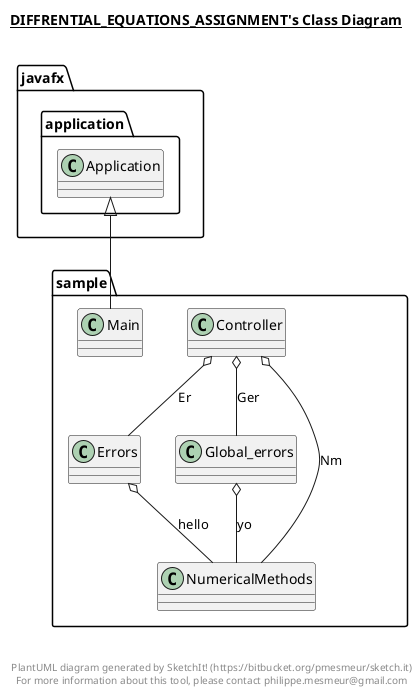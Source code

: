 @startuml

title __DIFFRENTIAL_EQUATIONS_ASSIGNMENT's Class Diagram__\n

  namespace sample {
    class sample.Controller {
    }
  }
  

  namespace sample {
    class sample.Errors {
    }
  }
  

  namespace sample {
    class sample.Global_errors {
    }
  }
  

  namespace sample {
    class sample.Main {
    }
  }
  

  namespace sample {
    class sample.NumericalMethods {
    }
  }
  

  sample.Controller o-- sample.Errors : Er
  sample.Controller o-- sample.Global_errors : Ger
  sample.Controller o-- sample.NumericalMethods : Nm
  sample.Errors o-- sample.NumericalMethods : hello
  sample.Global_errors o-- sample.NumericalMethods : yo
  sample.Main -up-|> javafx.application.Application


right footer


PlantUML diagram generated by SketchIt! (https://bitbucket.org/pmesmeur/sketch.it)
For more information about this tool, please contact philippe.mesmeur@gmail.com
endfooter

@enduml
